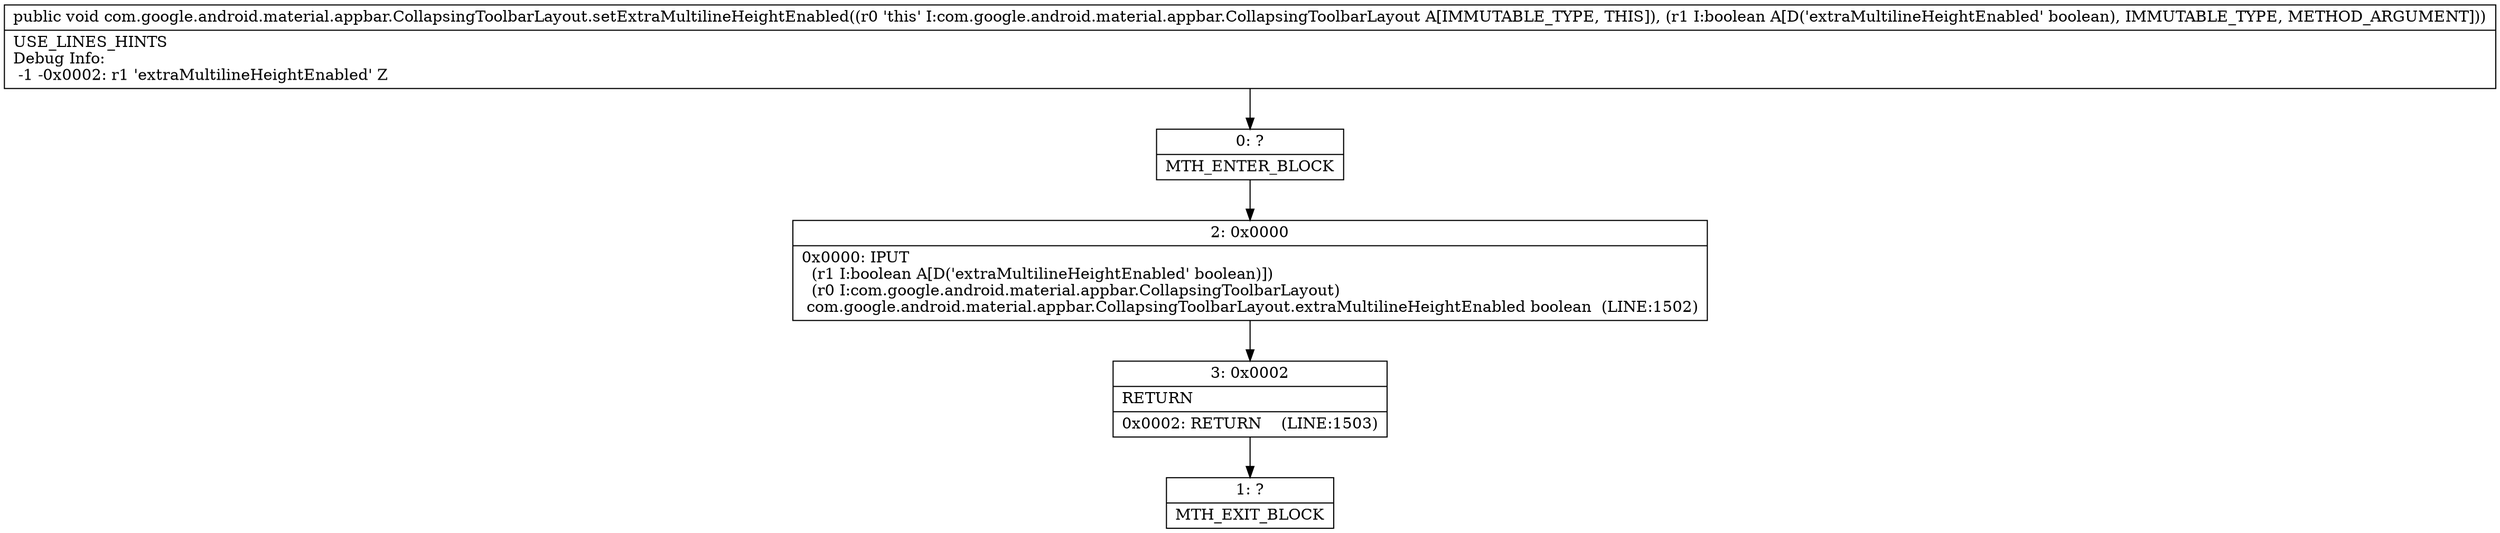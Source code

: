 digraph "CFG forcom.google.android.material.appbar.CollapsingToolbarLayout.setExtraMultilineHeightEnabled(Z)V" {
Node_0 [shape=record,label="{0\:\ ?|MTH_ENTER_BLOCK\l}"];
Node_2 [shape=record,label="{2\:\ 0x0000|0x0000: IPUT  \l  (r1 I:boolean A[D('extraMultilineHeightEnabled' boolean)])\l  (r0 I:com.google.android.material.appbar.CollapsingToolbarLayout)\l com.google.android.material.appbar.CollapsingToolbarLayout.extraMultilineHeightEnabled boolean  (LINE:1502)\l}"];
Node_3 [shape=record,label="{3\:\ 0x0002|RETURN\l|0x0002: RETURN    (LINE:1503)\l}"];
Node_1 [shape=record,label="{1\:\ ?|MTH_EXIT_BLOCK\l}"];
MethodNode[shape=record,label="{public void com.google.android.material.appbar.CollapsingToolbarLayout.setExtraMultilineHeightEnabled((r0 'this' I:com.google.android.material.appbar.CollapsingToolbarLayout A[IMMUTABLE_TYPE, THIS]), (r1 I:boolean A[D('extraMultilineHeightEnabled' boolean), IMMUTABLE_TYPE, METHOD_ARGUMENT]))  | USE_LINES_HINTS\lDebug Info:\l  \-1 \-0x0002: r1 'extraMultilineHeightEnabled' Z\l}"];
MethodNode -> Node_0;Node_0 -> Node_2;
Node_2 -> Node_3;
Node_3 -> Node_1;
}

